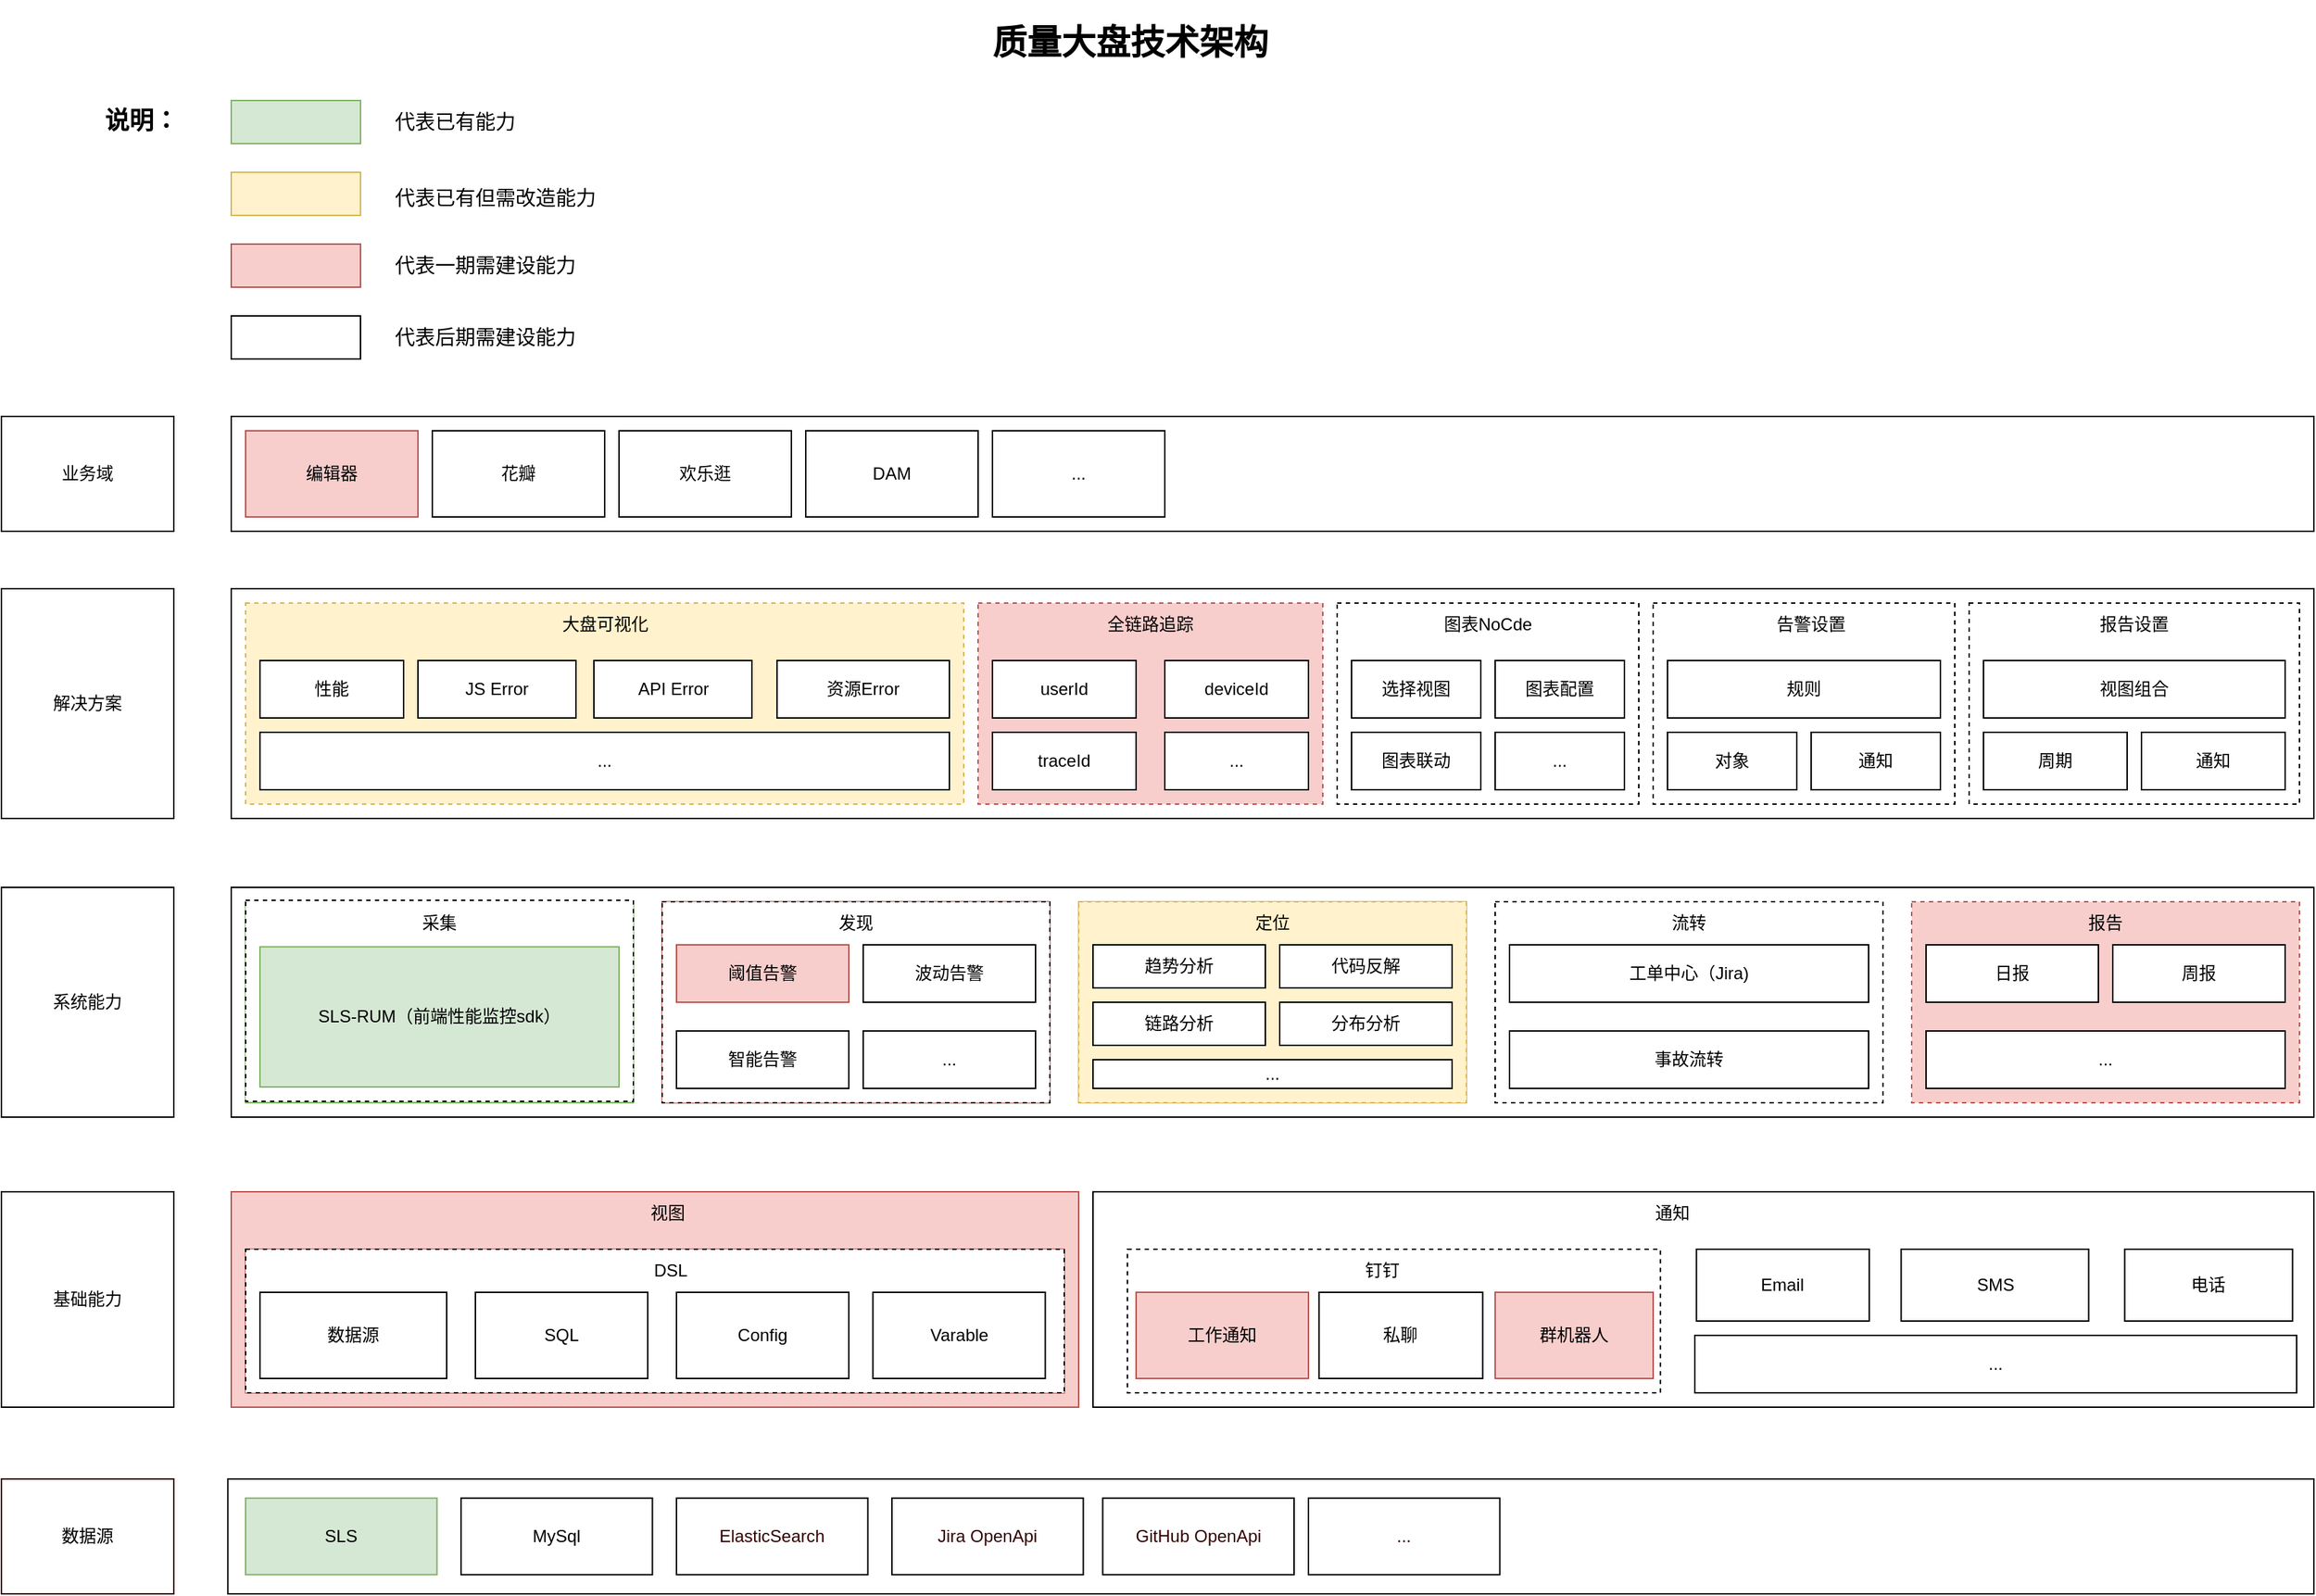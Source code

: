 <mxfile version="21.1.8" type="github">
  <diagram name="第 1 页" id="dGNZL8i-ddtaKk-ClNdq">
    <mxGraphModel dx="1987" dy="1027" grid="1" gridSize="10" guides="1" tooltips="1" connect="1" arrows="1" fold="1" page="1" pageScale="1" pageWidth="1600" pageHeight="1200" background="none" math="0" shadow="0">
      <root>
        <mxCell id="0" />
        <mxCell id="1" parent="0" />
        <mxCell id="7nSuKPrInUCEftZ7_m8U-8" value="基础能力" style="rounded=0;whiteSpace=wrap;html=1;" vertex="1" parent="1">
          <mxGeometry x="90" y="880" width="120" height="150" as="geometry" />
        </mxCell>
        <mxCell id="7nSuKPrInUCEftZ7_m8U-1" value="数据源" style="rounded=0;whiteSpace=wrap;html=1;strokeColor=#330000;strokeWidth=1;gradientColor=default;fillColor=none;" vertex="1" parent="1">
          <mxGeometry x="90" y="1080" width="120" height="80" as="geometry" />
        </mxCell>
        <mxCell id="7nSuKPrInUCEftZ7_m8U-2" value="" style="rounded=0;whiteSpace=wrap;html=1;strokeColor=default;fillColor=default;strokeWidth=1;" vertex="1" parent="1">
          <mxGeometry x="247.66" y="1080" width="1452.34" height="80" as="geometry" />
        </mxCell>
        <mxCell id="7nSuKPrInUCEftZ7_m8U-22" value="SLS" style="rounded=0;whiteSpace=wrap;html=1;fillColor=#d5e8d4;strokeColor=#82b366;" vertex="1" parent="1">
          <mxGeometry x="260.004" y="1093.333" width="133.241" height="53.333" as="geometry" />
        </mxCell>
        <mxCell id="7nSuKPrInUCEftZ7_m8U-23" value="MySql" style="rounded=0;whiteSpace=wrap;html=1;" vertex="1" parent="1">
          <mxGeometry x="410.002" y="1093.333" width="133.241" height="53.333" as="geometry" />
        </mxCell>
        <mxCell id="7nSuKPrInUCEftZ7_m8U-24" value="&lt;font color=&quot;#330000&quot;&gt;ElasticSearch&lt;/font&gt;" style="rounded=0;whiteSpace=wrap;html=1;" vertex="1" parent="1">
          <mxGeometry x="560.001" y="1093.333" width="133.241" height="53.333" as="geometry" />
        </mxCell>
        <mxCell id="7nSuKPrInUCEftZ7_m8U-25" value="&lt;font color=&quot;#330000&quot;&gt;Jira OpenApi&lt;/font&gt;" style="rounded=0;whiteSpace=wrap;html=1;" vertex="1" parent="1">
          <mxGeometry x="710.0" y="1093.333" width="133.241" height="53.333" as="geometry" />
        </mxCell>
        <mxCell id="7nSuKPrInUCEftZ7_m8U-26" value="&lt;font color=&quot;#330000&quot;&gt;...&lt;/font&gt;" style="rounded=0;whiteSpace=wrap;html=1;" vertex="1" parent="1">
          <mxGeometry x="999.998" y="1093.333" width="133.241" height="53.333" as="geometry" />
        </mxCell>
        <mxCell id="7nSuKPrInUCEftZ7_m8U-99" value="&lt;font color=&quot;#330000&quot;&gt;GitHub OpenApi&lt;/font&gt;" style="rounded=0;whiteSpace=wrap;html=1;" vertex="1" parent="1">
          <mxGeometry x="856.76" y="1093.333" width="133.241" height="53.333" as="geometry" />
        </mxCell>
        <mxCell id="7nSuKPrInUCEftZ7_m8U-9" value="" style="rounded=0;whiteSpace=wrap;html=1;fillColor=#f8cecc;strokeColor=#b85450;" vertex="1" parent="1">
          <mxGeometry x="250" y="880" width="590" height="150" as="geometry" />
        </mxCell>
        <mxCell id="7nSuKPrInUCEftZ7_m8U-29" value="视图" style="text;html=1;strokeColor=none;fillColor=none;align=center;verticalAlign=middle;whiteSpace=wrap;rounded=0;" vertex="1" parent="1">
          <mxGeometry x="519.996" y="880" width="67.619" height="30" as="geometry" />
        </mxCell>
        <mxCell id="7nSuKPrInUCEftZ7_m8U-183" value="" style="group;fillColor=#f8cecc;strokeColor=#b85450;" vertex="1" connectable="0" parent="1">
          <mxGeometry x="260" y="920" width="570" height="100" as="geometry" />
        </mxCell>
        <mxCell id="7nSuKPrInUCEftZ7_m8U-177" value="" style="rounded=0;whiteSpace=wrap;html=1;dashed=1;" vertex="1" parent="7nSuKPrInUCEftZ7_m8U-183">
          <mxGeometry width="570" height="100" as="geometry" />
        </mxCell>
        <mxCell id="7nSuKPrInUCEftZ7_m8U-171" value="数据源" style="rounded=0;whiteSpace=wrap;html=1;" vertex="1" parent="7nSuKPrInUCEftZ7_m8U-183">
          <mxGeometry x="10" y="30" width="130" height="60" as="geometry" />
        </mxCell>
        <mxCell id="7nSuKPrInUCEftZ7_m8U-178" value="DSL" style="text;html=1;strokeColor=none;fillColor=none;align=center;verticalAlign=middle;whiteSpace=wrap;rounded=0;" vertex="1" parent="7nSuKPrInUCEftZ7_m8U-183">
          <mxGeometry x="265.56" width="60" height="30" as="geometry" />
        </mxCell>
        <mxCell id="7nSuKPrInUCEftZ7_m8U-179" value="SQL" style="rounded=0;whiteSpace=wrap;html=1;" vertex="1" parent="7nSuKPrInUCEftZ7_m8U-183">
          <mxGeometry x="160.0" y="30" width="120" height="60" as="geometry" />
        </mxCell>
        <mxCell id="7nSuKPrInUCEftZ7_m8U-180" value="Config" style="rounded=0;whiteSpace=wrap;html=1;" vertex="1" parent="7nSuKPrInUCEftZ7_m8U-183">
          <mxGeometry x="300" y="30" width="120" height="60" as="geometry" />
        </mxCell>
        <mxCell id="7nSuKPrInUCEftZ7_m8U-181" value="Varable" style="rounded=0;whiteSpace=wrap;html=1;" vertex="1" parent="7nSuKPrInUCEftZ7_m8U-183">
          <mxGeometry x="436.76" y="30" width="120" height="60" as="geometry" />
        </mxCell>
        <mxCell id="7nSuKPrInUCEftZ7_m8U-184" value="&lt;h1&gt;质量大盘技术架构&lt;/h1&gt;&lt;p&gt;&lt;br&gt;&lt;/p&gt;" style="text;html=1;strokeColor=none;fillColor=none;spacing=5;spacingTop=-20;whiteSpace=wrap;overflow=hidden;rounded=0;" vertex="1" parent="1">
          <mxGeometry x="775" y="60" width="240" height="40" as="geometry" />
        </mxCell>
        <mxCell id="7nSuKPrInUCEftZ7_m8U-185" value="说明：" style="text;html=1;strokeColor=none;fillColor=none;align=left;verticalAlign=middle;whiteSpace=wrap;rounded=0;fontStyle=1;fontSize=17;" vertex="1" parent="1">
          <mxGeometry x="160" y="120" width="60" height="30" as="geometry" />
        </mxCell>
        <mxCell id="7nSuKPrInUCEftZ7_m8U-191" value="" style="rounded=0;whiteSpace=wrap;html=1;fillColor=#fff2cc;strokeColor=#d6b656;" vertex="1" parent="1">
          <mxGeometry x="250.0" y="170" width="90" height="30" as="geometry" />
        </mxCell>
        <mxCell id="7nSuKPrInUCEftZ7_m8U-192" value="代表已有但需改造能力" style="text;html=1;strokeColor=none;fillColor=none;align=left;verticalAlign=middle;whiteSpace=wrap;rounded=0;fontSize=14;" vertex="1" parent="1">
          <mxGeometry x="362.34" y="175" width="147.66" height="25" as="geometry" />
        </mxCell>
        <mxCell id="7nSuKPrInUCEftZ7_m8U-194" value="" style="rounded=0;whiteSpace=wrap;html=1;fillColor=#f8cecc;strokeColor=#b85450;" vertex="1" parent="1">
          <mxGeometry x="250.0" y="220" width="90" height="30" as="geometry" />
        </mxCell>
        <mxCell id="7nSuKPrInUCEftZ7_m8U-195" value="代表一期需建设能力" style="text;html=1;strokeColor=none;fillColor=none;align=left;verticalAlign=middle;whiteSpace=wrap;rounded=0;fontSize=14;" vertex="1" parent="1">
          <mxGeometry x="362.34" y="220" width="127.66" height="30" as="geometry" />
        </mxCell>
        <mxCell id="7nSuKPrInUCEftZ7_m8U-198" value="" style="rounded=0;whiteSpace=wrap;html=1;" vertex="1" parent="1">
          <mxGeometry x="250.0" y="270" width="90" height="30" as="geometry" />
        </mxCell>
        <mxCell id="7nSuKPrInUCEftZ7_m8U-199" value="代表后期需建设能力" style="text;html=1;strokeColor=none;fillColor=none;align=left;verticalAlign=middle;whiteSpace=wrap;rounded=0;fontSize=14;" vertex="1" parent="1">
          <mxGeometry x="362.34" y="270" width="127.66" height="30" as="geometry" />
        </mxCell>
        <mxCell id="7nSuKPrInUCEftZ7_m8U-186" value="" style="rounded=0;whiteSpace=wrap;html=1;fillColor=#d5e8d4;strokeColor=#82b366;" vertex="1" parent="1">
          <mxGeometry x="250" y="120" width="90" height="30" as="geometry" />
        </mxCell>
        <mxCell id="7nSuKPrInUCEftZ7_m8U-187" value="代表已有能力" style="text;html=1;strokeColor=none;fillColor=none;align=left;verticalAlign=middle;whiteSpace=wrap;rounded=0;fontSize=14;" vertex="1" parent="1">
          <mxGeometry x="362.34" y="120" width="90" height="30" as="geometry" />
        </mxCell>
        <mxCell id="7nSuKPrInUCEftZ7_m8U-12" value="系统能力" style="rounded=0;whiteSpace=wrap;html=1;" vertex="1" parent="1">
          <mxGeometry x="90" y="668" width="120" height="160" as="geometry" />
        </mxCell>
        <mxCell id="7nSuKPrInUCEftZ7_m8U-13" value="" style="rounded=0;whiteSpace=wrap;html=1;" vertex="1" parent="1">
          <mxGeometry x="250" y="668" width="1450" height="160" as="geometry" />
        </mxCell>
        <mxCell id="7nSuKPrInUCEftZ7_m8U-47" value="" style="group;fillColor=#d5e8d4;strokeColor=#82b366;container=0;" vertex="1" connectable="0" parent="1">
          <mxGeometry x="260" y="678" width="270" height="140" as="geometry" />
        </mxCell>
        <mxCell id="7nSuKPrInUCEftZ7_m8U-49" value="" style="group;fillColor=#f8cecc;strokeColor=#b85450;container=0;" vertex="1" connectable="0" parent="1">
          <mxGeometry x="550" y="678" width="270" height="140" as="geometry" />
        </mxCell>
        <mxCell id="7nSuKPrInUCEftZ7_m8U-55" value="" style="group" vertex="1" connectable="0" parent="1">
          <mxGeometry x="1130" y="678" width="270" height="140" as="geometry" />
        </mxCell>
        <mxCell id="7nSuKPrInUCEftZ7_m8U-56" value="" style="rounded=0;whiteSpace=wrap;html=1;dashed=1;" vertex="1" parent="7nSuKPrInUCEftZ7_m8U-55">
          <mxGeometry width="270" height="140" as="geometry" />
        </mxCell>
        <mxCell id="7nSuKPrInUCEftZ7_m8U-57" value="流转" style="text;html=1;strokeColor=none;fillColor=none;align=center;verticalAlign=middle;whiteSpace=wrap;rounded=0;" vertex="1" parent="7nSuKPrInUCEftZ7_m8U-55">
          <mxGeometry x="105" width="60" height="30" as="geometry" />
        </mxCell>
        <mxCell id="7nSuKPrInUCEftZ7_m8U-72" value="工单中心（Jira)" style="rounded=0;whiteSpace=wrap;html=1;" vertex="1" parent="7nSuKPrInUCEftZ7_m8U-55">
          <mxGeometry x="10" y="30" width="250" height="40" as="geometry" />
        </mxCell>
        <mxCell id="7nSuKPrInUCEftZ7_m8U-73" value="事故流转" style="rounded=0;whiteSpace=wrap;html=1;" vertex="1" parent="7nSuKPrInUCEftZ7_m8U-55">
          <mxGeometry x="10" y="90" width="250" height="40" as="geometry" />
        </mxCell>
        <mxCell id="7nSuKPrInUCEftZ7_m8U-59" value="" style="rounded=0;whiteSpace=wrap;html=1;dashed=1;fillColor=#f8cecc;strokeColor=#b85450;" vertex="1" parent="1">
          <mxGeometry x="1420" y="678" width="270" height="140" as="geometry" />
        </mxCell>
        <mxCell id="7nSuKPrInUCEftZ7_m8U-60" value="报告" style="text;html=1;strokeColor=none;fillColor=none;align=center;verticalAlign=middle;whiteSpace=wrap;rounded=0;" vertex="1" parent="1">
          <mxGeometry x="1525" y="678" width="60" height="30" as="geometry" />
        </mxCell>
        <mxCell id="7nSuKPrInUCEftZ7_m8U-65" value="日报" style="rounded=0;whiteSpace=wrap;html=1;" vertex="1" parent="1">
          <mxGeometry x="1430" y="708" width="120" height="40" as="geometry" />
        </mxCell>
        <mxCell id="7nSuKPrInUCEftZ7_m8U-66" value="周报" style="rounded=0;whiteSpace=wrap;html=1;" vertex="1" parent="1">
          <mxGeometry x="1560" y="708" width="120" height="40" as="geometry" />
        </mxCell>
        <mxCell id="7nSuKPrInUCEftZ7_m8U-68" value="..." style="rounded=0;whiteSpace=wrap;html=1;" vertex="1" parent="1">
          <mxGeometry x="1430" y="768" width="250" height="40" as="geometry" />
        </mxCell>
        <mxCell id="7nSuKPrInUCEftZ7_m8U-90" value="" style="group;fillColor=#fff2cc;strokeColor=#d6b656;container=0;" vertex="1" connectable="0" parent="1">
          <mxGeometry x="840" y="678" width="270" height="140" as="geometry" />
        </mxCell>
        <mxCell id="7nSuKPrInUCEftZ7_m8U-44" value="" style="rounded=0;whiteSpace=wrap;html=1;dashed=1;" vertex="1" parent="1">
          <mxGeometry x="260" y="677" width="270" height="140" as="geometry" />
        </mxCell>
        <mxCell id="7nSuKPrInUCEftZ7_m8U-45" value="采集" style="text;html=1;strokeColor=none;fillColor=none;align=center;verticalAlign=middle;whiteSpace=wrap;rounded=0;" vertex="1" parent="1">
          <mxGeometry x="365" y="677" width="60" height="32.357" as="geometry" />
        </mxCell>
        <mxCell id="7nSuKPrInUCEftZ7_m8U-95" value="SLS-RUM（前端性能监控sdk）" style="rounded=0;whiteSpace=wrap;html=1;fillColor=#d5e8d4;strokeColor=#82b366;" vertex="1" parent="1">
          <mxGeometry x="270" y="709.36" width="250" height="97.64" as="geometry" />
        </mxCell>
        <mxCell id="7nSuKPrInUCEftZ7_m8U-16" value="解决方案" style="rounded=0;whiteSpace=wrap;html=1;" vertex="1" parent="1">
          <mxGeometry x="90" y="460" width="120" height="160" as="geometry" />
        </mxCell>
        <mxCell id="7nSuKPrInUCEftZ7_m8U-17" value="" style="rounded=0;whiteSpace=wrap;html=1;" vertex="1" parent="1">
          <mxGeometry x="250" y="460" width="1450" height="160" as="geometry" />
        </mxCell>
        <mxCell id="7nSuKPrInUCEftZ7_m8U-101" value="" style="rounded=0;whiteSpace=wrap;html=1;dashed=1;fillColor=#fff2cc;strokeColor=#d6b656;" vertex="1" parent="1">
          <mxGeometry x="260" y="470" width="500" height="140" as="geometry" />
        </mxCell>
        <mxCell id="7nSuKPrInUCEftZ7_m8U-102" value="大盘可视化" style="text;html=1;strokeColor=none;fillColor=none;align=center;verticalAlign=middle;whiteSpace=wrap;rounded=0;" vertex="1" parent="1">
          <mxGeometry x="472.5" y="470" width="75" height="30" as="geometry" />
        </mxCell>
        <mxCell id="7nSuKPrInUCEftZ7_m8U-103" value="性能" style="rounded=0;whiteSpace=wrap;html=1;" vertex="1" parent="1">
          <mxGeometry x="270" y="510" width="100" height="40" as="geometry" />
        </mxCell>
        <mxCell id="7nSuKPrInUCEftZ7_m8U-104" value="JS Error" style="rounded=0;whiteSpace=wrap;html=1;" vertex="1" parent="1">
          <mxGeometry x="380" y="510" width="110" height="40" as="geometry" />
        </mxCell>
        <mxCell id="7nSuKPrInUCEftZ7_m8U-105" value="API Error" style="rounded=0;whiteSpace=wrap;html=1;" vertex="1" parent="1">
          <mxGeometry x="502.5" y="510" width="110" height="40" as="geometry" />
        </mxCell>
        <mxCell id="7nSuKPrInUCEftZ7_m8U-106" value="资源Error" style="rounded=0;whiteSpace=wrap;html=1;" vertex="1" parent="1">
          <mxGeometry x="630" y="510" width="120" height="40" as="geometry" />
        </mxCell>
        <mxCell id="7nSuKPrInUCEftZ7_m8U-108" value="..." style="rounded=0;whiteSpace=wrap;html=1;" vertex="1" parent="1">
          <mxGeometry x="270" y="560" width="480" height="40" as="geometry" />
        </mxCell>
        <mxCell id="7nSuKPrInUCEftZ7_m8U-109" value="" style="rounded=0;whiteSpace=wrap;html=1;dashed=1;fillColor=#f8cecc;strokeColor=#b85450;" vertex="1" parent="1">
          <mxGeometry x="770" y="470" width="240" height="140" as="geometry" />
        </mxCell>
        <mxCell id="7nSuKPrInUCEftZ7_m8U-110" value="全链路追踪" style="text;html=1;strokeColor=none;fillColor=none;align=center;verticalAlign=middle;whiteSpace=wrap;rounded=0;" vertex="1" parent="1">
          <mxGeometry x="855" y="470" width="70" height="30" as="geometry" />
        </mxCell>
        <mxCell id="7nSuKPrInUCEftZ7_m8U-111" value="userId" style="rounded=0;whiteSpace=wrap;html=1;" vertex="1" parent="1">
          <mxGeometry x="780" y="510" width="100" height="40" as="geometry" />
        </mxCell>
        <mxCell id="7nSuKPrInUCEftZ7_m8U-112" value="deviceId" style="rounded=0;whiteSpace=wrap;html=1;" vertex="1" parent="1">
          <mxGeometry x="900" y="510" width="100" height="40" as="geometry" />
        </mxCell>
        <mxCell id="7nSuKPrInUCEftZ7_m8U-113" value="traceId" style="rounded=0;whiteSpace=wrap;html=1;" vertex="1" parent="1">
          <mxGeometry x="780" y="560" width="100" height="40" as="geometry" />
        </mxCell>
        <mxCell id="7nSuKPrInUCEftZ7_m8U-114" value="..." style="rounded=0;whiteSpace=wrap;html=1;" vertex="1" parent="1">
          <mxGeometry x="900" y="560" width="100" height="40" as="geometry" />
        </mxCell>
        <mxCell id="7nSuKPrInUCEftZ7_m8U-115" value="" style="rounded=0;whiteSpace=wrap;html=1;dashed=1;" vertex="1" parent="1">
          <mxGeometry x="1020" y="470" width="210" height="140" as="geometry" />
        </mxCell>
        <mxCell id="7nSuKPrInUCEftZ7_m8U-116" value="图表NoCde" style="text;html=1;strokeColor=none;fillColor=none;align=center;verticalAlign=middle;whiteSpace=wrap;rounded=0;" vertex="1" parent="1">
          <mxGeometry x="1090" y="470" width="70" height="30" as="geometry" />
        </mxCell>
        <mxCell id="7nSuKPrInUCEftZ7_m8U-117" value="选择视图" style="rounded=0;whiteSpace=wrap;html=1;" vertex="1" parent="1">
          <mxGeometry x="1030" y="510" width="90" height="40" as="geometry" />
        </mxCell>
        <mxCell id="7nSuKPrInUCEftZ7_m8U-118" value="图表配置" style="rounded=0;whiteSpace=wrap;html=1;" vertex="1" parent="1">
          <mxGeometry x="1130" y="510" width="90" height="40" as="geometry" />
        </mxCell>
        <mxCell id="7nSuKPrInUCEftZ7_m8U-119" value="图表联动" style="rounded=0;whiteSpace=wrap;html=1;" vertex="1" parent="1">
          <mxGeometry x="1030" y="560" width="90" height="40" as="geometry" />
        </mxCell>
        <mxCell id="7nSuKPrInUCEftZ7_m8U-120" value="..." style="rounded=0;whiteSpace=wrap;html=1;" vertex="1" parent="1">
          <mxGeometry x="1130" y="560" width="90" height="40" as="geometry" />
        </mxCell>
        <mxCell id="7nSuKPrInUCEftZ7_m8U-121" value="" style="rounded=0;whiteSpace=wrap;html=1;dashed=1;" vertex="1" parent="1">
          <mxGeometry x="1240" y="470" width="210" height="140" as="geometry" />
        </mxCell>
        <mxCell id="7nSuKPrInUCEftZ7_m8U-122" value="告警设置" style="text;html=1;strokeColor=none;fillColor=none;align=center;verticalAlign=middle;whiteSpace=wrap;rounded=0;" vertex="1" parent="1">
          <mxGeometry x="1320" y="470" width="60" height="30" as="geometry" />
        </mxCell>
        <mxCell id="7nSuKPrInUCEftZ7_m8U-124" value="对象" style="rounded=0;whiteSpace=wrap;html=1;" vertex="1" parent="1">
          <mxGeometry x="1250" y="560" width="90" height="40" as="geometry" />
        </mxCell>
        <mxCell id="7nSuKPrInUCEftZ7_m8U-127" value="通知" style="rounded=0;whiteSpace=wrap;html=1;" vertex="1" parent="1">
          <mxGeometry x="1350" y="560" width="90" height="40" as="geometry" />
        </mxCell>
        <mxCell id="7nSuKPrInUCEftZ7_m8U-128" value="规则" style="rounded=0;whiteSpace=wrap;html=1;" vertex="1" parent="1">
          <mxGeometry x="1250" y="510" width="190" height="40" as="geometry" />
        </mxCell>
        <mxCell id="7nSuKPrInUCEftZ7_m8U-129" value="" style="rounded=0;whiteSpace=wrap;html=1;dashed=1;" vertex="1" parent="1">
          <mxGeometry x="1460" y="470" width="230" height="140" as="geometry" />
        </mxCell>
        <mxCell id="7nSuKPrInUCEftZ7_m8U-130" value="报告设置" style="text;html=1;strokeColor=none;fillColor=none;align=center;verticalAlign=middle;whiteSpace=wrap;rounded=0;" vertex="1" parent="1">
          <mxGeometry x="1545" y="470" width="60" height="30" as="geometry" />
        </mxCell>
        <mxCell id="7nSuKPrInUCEftZ7_m8U-131" value="视图组合" style="rounded=0;whiteSpace=wrap;html=1;" vertex="1" parent="1">
          <mxGeometry x="1470" y="510" width="210" height="40" as="geometry" />
        </mxCell>
        <mxCell id="7nSuKPrInUCEftZ7_m8U-161" value="周期" style="rounded=0;whiteSpace=wrap;html=1;" vertex="1" parent="1">
          <mxGeometry x="1470" y="560" width="100" height="40" as="geometry" />
        </mxCell>
        <mxCell id="7nSuKPrInUCEftZ7_m8U-162" value="通知" style="rounded=0;whiteSpace=wrap;html=1;" vertex="1" parent="1">
          <mxGeometry x="1580" y="560" width="100" height="40" as="geometry" />
        </mxCell>
        <mxCell id="7nSuKPrInUCEftZ7_m8U-50" value="" style="rounded=0;whiteSpace=wrap;html=1;dashed=1;" vertex="1" parent="1">
          <mxGeometry x="550" y="678" width="270" height="140" as="geometry" />
        </mxCell>
        <mxCell id="7nSuKPrInUCEftZ7_m8U-51" value="发现" style="text;html=1;strokeColor=none;fillColor=none;align=center;verticalAlign=middle;whiteSpace=wrap;rounded=0;" vertex="1" parent="1">
          <mxGeometry x="655" y="678" width="60" height="30" as="geometry" />
        </mxCell>
        <mxCell id="7nSuKPrInUCEftZ7_m8U-91" value="阈值告警" style="rounded=0;whiteSpace=wrap;html=1;fillColor=#f8cecc;strokeColor=#b85450;" vertex="1" parent="1">
          <mxGeometry x="560" y="708" width="120" height="40" as="geometry" />
        </mxCell>
        <mxCell id="7nSuKPrInUCEftZ7_m8U-92" value="波动告警" style="rounded=0;whiteSpace=wrap;html=1;" vertex="1" parent="1">
          <mxGeometry x="690" y="708" width="120" height="40" as="geometry" />
        </mxCell>
        <mxCell id="7nSuKPrInUCEftZ7_m8U-93" value="智能告警" style="rounded=0;whiteSpace=wrap;html=1;" vertex="1" parent="1">
          <mxGeometry x="560" y="768" width="120" height="40" as="geometry" />
        </mxCell>
        <mxCell id="7nSuKPrInUCEftZ7_m8U-94" value="..." style="rounded=0;whiteSpace=wrap;html=1;" vertex="1" parent="1">
          <mxGeometry x="690" y="768" width="120" height="40" as="geometry" />
        </mxCell>
        <mxCell id="7nSuKPrInUCEftZ7_m8U-53" value="" style="rounded=0;whiteSpace=wrap;html=1;dashed=1;fillColor=#fff2cc;strokeColor=#d6b656;" vertex="1" parent="1">
          <mxGeometry x="840" y="678" width="270" height="140" as="geometry" />
        </mxCell>
        <mxCell id="7nSuKPrInUCEftZ7_m8U-54" value="定位" style="text;html=1;strokeColor=none;fillColor=none;align=center;verticalAlign=middle;whiteSpace=wrap;rounded=0;" vertex="1" parent="1">
          <mxGeometry x="945" y="678" width="60" height="30" as="geometry" />
        </mxCell>
        <mxCell id="7nSuKPrInUCEftZ7_m8U-74" value="趋势分析" style="rounded=0;whiteSpace=wrap;html=1;" vertex="1" parent="1">
          <mxGeometry x="850" y="708" width="120" height="30" as="geometry" />
        </mxCell>
        <mxCell id="7nSuKPrInUCEftZ7_m8U-75" value="链路分析" style="rounded=0;whiteSpace=wrap;html=1;" vertex="1" parent="1">
          <mxGeometry x="850" y="748" width="120" height="30" as="geometry" />
        </mxCell>
        <mxCell id="7nSuKPrInUCEftZ7_m8U-76" value="代码反解" style="rounded=0;whiteSpace=wrap;html=1;" vertex="1" parent="1">
          <mxGeometry x="980" y="708" width="120" height="30" as="geometry" />
        </mxCell>
        <mxCell id="7nSuKPrInUCEftZ7_m8U-77" value="分布分析" style="rounded=0;whiteSpace=wrap;html=1;" vertex="1" parent="1">
          <mxGeometry x="980" y="748" width="120" height="30" as="geometry" />
        </mxCell>
        <mxCell id="7nSuKPrInUCEftZ7_m8U-87" value="..." style="rounded=0;whiteSpace=wrap;html=1;" vertex="1" parent="1">
          <mxGeometry x="850" y="788" width="250" height="20" as="geometry" />
        </mxCell>
        <mxCell id="7nSuKPrInUCEftZ7_m8U-20" value="业务域" style="rounded=0;whiteSpace=wrap;html=1;" vertex="1" parent="1">
          <mxGeometry x="90" y="340" width="120" height="80" as="geometry" />
        </mxCell>
        <mxCell id="7nSuKPrInUCEftZ7_m8U-21" value="" style="rounded=0;whiteSpace=wrap;html=1;" vertex="1" parent="1">
          <mxGeometry x="250" y="340" width="1450" height="80" as="geometry" />
        </mxCell>
        <mxCell id="7nSuKPrInUCEftZ7_m8U-164" value="编辑器" style="rounded=0;whiteSpace=wrap;html=1;fillColor=#f8cecc;strokeColor=#b85450;" vertex="1" parent="1">
          <mxGeometry x="260" y="350" width="120" height="60" as="geometry" />
        </mxCell>
        <mxCell id="7nSuKPrInUCEftZ7_m8U-165" value="花瓣" style="rounded=0;whiteSpace=wrap;html=1;" vertex="1" parent="1">
          <mxGeometry x="390" y="350" width="120" height="60" as="geometry" />
        </mxCell>
        <mxCell id="7nSuKPrInUCEftZ7_m8U-166" value="欢乐逛" style="rounded=0;whiteSpace=wrap;html=1;" vertex="1" parent="1">
          <mxGeometry x="520" y="350" width="120" height="60" as="geometry" />
        </mxCell>
        <mxCell id="7nSuKPrInUCEftZ7_m8U-167" value="DAM" style="rounded=0;whiteSpace=wrap;html=1;" vertex="1" parent="1">
          <mxGeometry x="650" y="350" width="120" height="60" as="geometry" />
        </mxCell>
        <mxCell id="7nSuKPrInUCEftZ7_m8U-170" value="..." style="rounded=0;whiteSpace=wrap;html=1;" vertex="1" parent="1">
          <mxGeometry x="780" y="350" width="120" height="60" as="geometry" />
        </mxCell>
        <mxCell id="7nSuKPrInUCEftZ7_m8U-33" value="" style="rounded=0;whiteSpace=wrap;html=1;" vertex="1" parent="1">
          <mxGeometry x="850" y="880" width="850" height="150" as="geometry" />
        </mxCell>
        <mxCell id="7nSuKPrInUCEftZ7_m8U-34" value="通知" style="text;html=1;strokeColor=none;fillColor=none;align=center;verticalAlign=middle;whiteSpace=wrap;rounded=0;" vertex="1" parent="1">
          <mxGeometry x="1209.151" y="880" width="88.934" height="30" as="geometry" />
        </mxCell>
        <mxCell id="7nSuKPrInUCEftZ7_m8U-35" value="" style="rounded=0;whiteSpace=wrap;html=1;dashed=1;" vertex="1" parent="1">
          <mxGeometry x="873.944" y="920" width="371.127" height="100" as="geometry" />
        </mxCell>
        <mxCell id="7nSuKPrInUCEftZ7_m8U-36" value="钉钉" style="text;html=1;strokeColor=none;fillColor=none;align=center;verticalAlign=middle;whiteSpace=wrap;rounded=0;" vertex="1" parent="1">
          <mxGeometry x="1007.346" y="920" width="88.934" height="30" as="geometry" />
        </mxCell>
        <mxCell id="7nSuKPrInUCEftZ7_m8U-37" value="工作通知" style="rounded=0;whiteSpace=wrap;html=1;fillColor=#f8cecc;strokeColor=#b85450;" vertex="1" parent="1">
          <mxGeometry x="880" y="950" width="120" height="60" as="geometry" />
        </mxCell>
        <mxCell id="7nSuKPrInUCEftZ7_m8U-38" value="私聊" style="rounded=0;whiteSpace=wrap;html=1;" vertex="1" parent="1">
          <mxGeometry x="1007.35" y="950" width="113.97" height="60" as="geometry" />
        </mxCell>
        <mxCell id="7nSuKPrInUCEftZ7_m8U-39" value="群机器人" style="rounded=0;whiteSpace=wrap;html=1;fillColor=#f8cecc;strokeColor=#b85450;" vertex="1" parent="1">
          <mxGeometry x="1130" y="950" width="110" height="60" as="geometry" />
        </mxCell>
        <mxCell id="7nSuKPrInUCEftZ7_m8U-40" value="Email" style="rounded=0;whiteSpace=wrap;html=1;" vertex="1" parent="1">
          <mxGeometry x="1270.151" y="920" width="120.293" height="50" as="geometry" />
        </mxCell>
        <mxCell id="7nSuKPrInUCEftZ7_m8U-41" value="SMS" style="rounded=0;whiteSpace=wrap;html=1;" vertex="1" parent="1">
          <mxGeometry x="1412.676" y="920" width="130.553" height="50" as="geometry" />
        </mxCell>
        <mxCell id="7nSuKPrInUCEftZ7_m8U-42" value="电话" style="rounded=0;whiteSpace=wrap;html=1;" vertex="1" parent="1">
          <mxGeometry x="1568.31" y="920" width="116.869" height="50" as="geometry" />
        </mxCell>
        <mxCell id="7nSuKPrInUCEftZ7_m8U-70" value="..." style="rounded=0;whiteSpace=wrap;html=1;" vertex="1" parent="1">
          <mxGeometry x="1269.014" y="980" width="419.014" height="40" as="geometry" />
        </mxCell>
      </root>
    </mxGraphModel>
  </diagram>
</mxfile>
